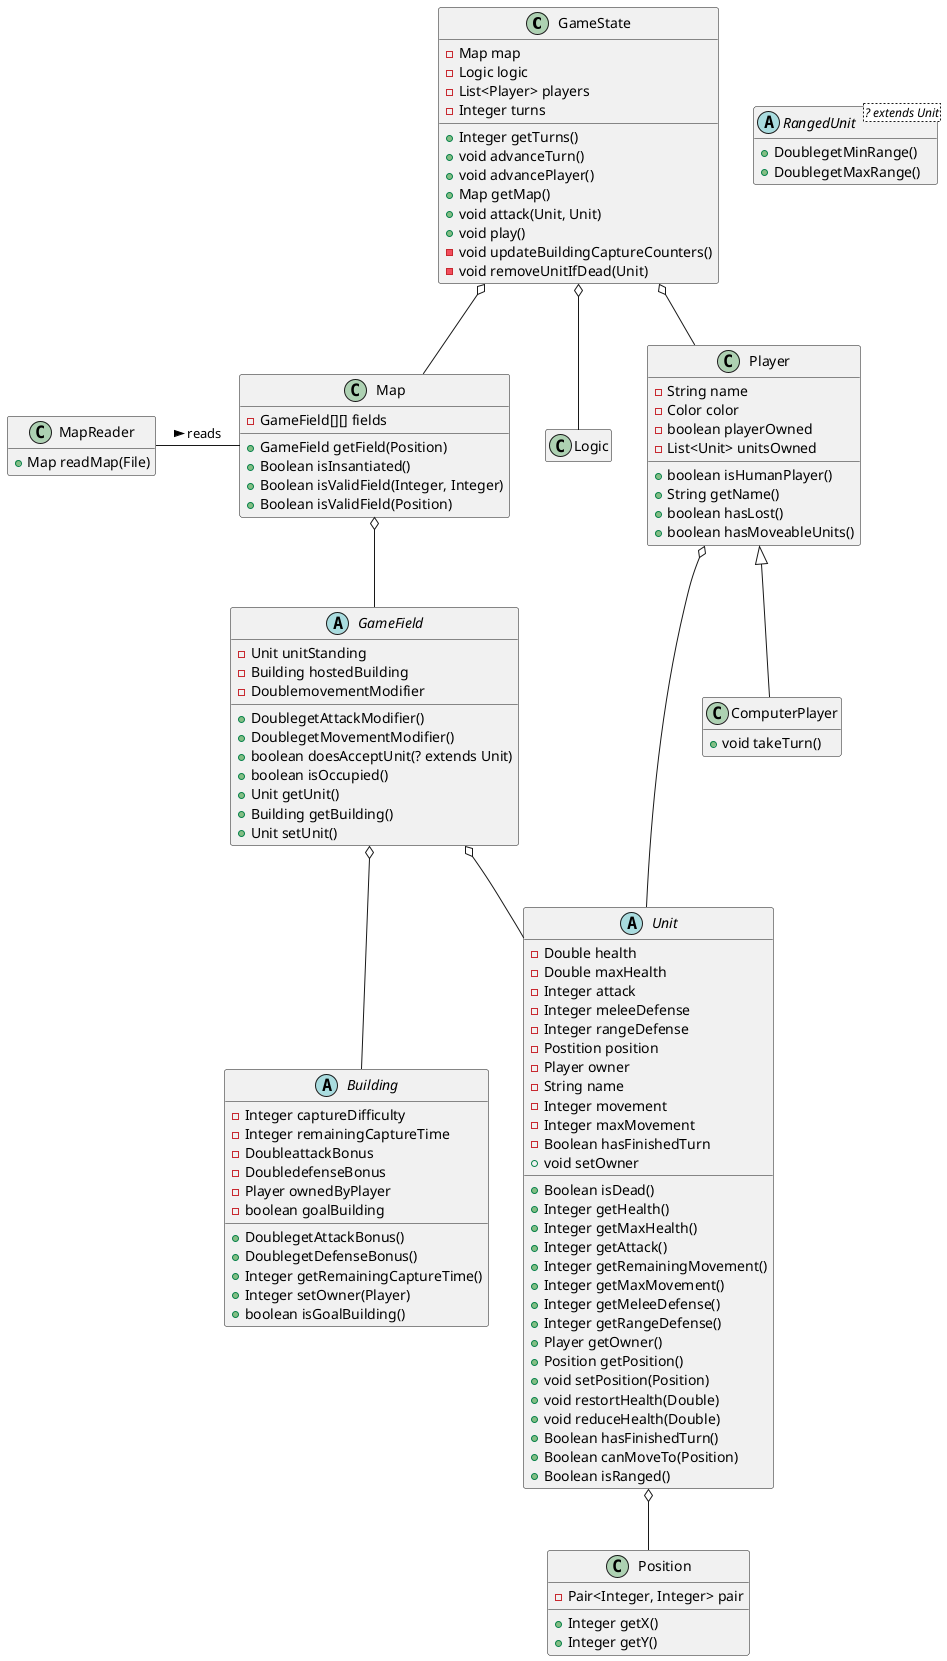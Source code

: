 @startuml
GameState o-- Map
GameState o-- Logic
GameState o-- Player
MapReader - Map : reads >
Map o-- GameField
GameField o-- Building
GameField o-- Unit
Unit o-- Position
Player o-- Unit
Player <|-- ComputerPlayer


class GameState {
      -Map map
      -Logic logic
      -List<Player> players
      -Integer turns
      +Integer getTurns()
      +void advanceTurn()
      +void advancePlayer()
      +Map getMap()
      +void attack(Unit, Unit)
      +void play()
      -void updateBuildingCaptureCounters()
      -void removeUnitIfDead(Unit)
      
}

class Map {
      -GameField[][] fields
      +GameField getField(Position)
      +Boolean isInsantiated()
      +Boolean isValidField(Integer, Integer)
      +Boolean isValidField(Position)
}

class Position {
      -Pair<Integer, Integer> pair
      +Integer getX()
      +Integer getY()
}

class MapReader {
      +Map readMap(File)
}

abstract class Unit {	 
      -Double health
      -Double maxHealth
      -Integer attack
      -Integer meleeDefense
      -Integer rangeDefense
      -Postition position
      -Player owner
      -String name
      -Integer movement
      -Integer maxMovement
      -Boolean hasFinishedTurn
      +Boolean isDead()
      +Integer getHealth()
      +Integer getMaxHealth()
      +Integer getAttack()
      +Integer getRemainingMovement()			 	 
      +Integer getMaxMovement()			 	 
      +Integer getMeleeDefense()
      +Integer getRangeDefense()
      +Player getOwner()
      +void setOwner
      +Position getPosition()
      +void setPosition(Position)
      +void restortHealth(Double)
      +void reduceHealth(Double)
      +Boolean hasFinishedTurn()
      +Boolean canMoveTo(Position)
      +Boolean isRanged()
}


class Player {
      -String name
      -Color color
      -boolean playerOwned
      -List<Unit> unitsOwned
      +boolean isHumanPlayer()
      +String getName()
      +boolean hasLost()
      +boolean hasMoveableUnits()
}

class ComputerPlayer {
      +void takeTurn()
}

abstract class Building {
      -Integer captureDifficulty
      -Integer remainingCaptureTime
      -DoubleattackBonus
      -DoubledefenseBonus
      -Player ownedByPlayer
      -boolean goalBuilding
      +DoublegetAttackBonus()
      +DoublegetDefenseBonus()
      +Integer getRemainingCaptureTime()
      +Integer setOwner(Player)
      +boolean isGoalBuilding()      
}

abstract class GameField {
      -Unit unitStanding
      -Building hostedBuilding
      -DoublemovementModifier
      +DoublegetAttackModifier()
      +DoublegetMovementModifier()
      +boolean doesAcceptUnit(? extends Unit)
      +boolean isOccupied()
      +Unit getUnit()
      +Building getBuilding()
      +Unit setUnit()
}

abstract class RangedUnit<? extends Unit> {
      +DoublegetMinRange()
      +DoublegetMaxRange()
}

hide empty members

@enduml